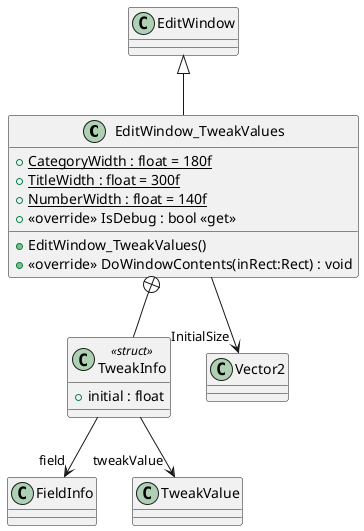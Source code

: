 @startuml
class EditWindow_TweakValues {
    + {static} CategoryWidth : float = 180f
    + {static} TitleWidth : float = 300f
    + {static} NumberWidth : float = 140f
    + <<override>> IsDebug : bool <<get>>
    + EditWindow_TweakValues()
    + <<override>> DoWindowContents(inRect:Rect) : void
}
class TweakInfo <<struct>> {
    + initial : float
}
EditWindow <|-- EditWindow_TweakValues
EditWindow_TweakValues --> "InitialSize" Vector2
EditWindow_TweakValues +-- TweakInfo
TweakInfo --> "field" FieldInfo
TweakInfo --> "tweakValue" TweakValue
@enduml
